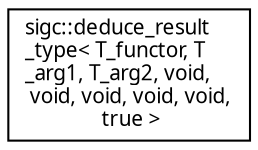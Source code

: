digraph "Graphical Class Hierarchy"
{
  edge [fontname="Sans",fontsize="10",labelfontname="Sans",labelfontsize="10"];
  node [fontname="Sans",fontsize="10",shape=record];
  rankdir="LR";
  Node1 [label="sigc::deduce_result\l_type\< T_functor, T\l_arg1, T_arg2, void,\l void, void, void, void,\l true \>",height=0.2,width=0.4,color="black", fillcolor="white", style="filled",URL="$structsigc_1_1deduce__result__type_3_01T__functor_00_01T__arg1_00_01T__arg2_00_01void_00_01void_724dd7c759e838f48e6fa6545d8e015d.html",tooltip="Deduce the return type of a functor."];
}
